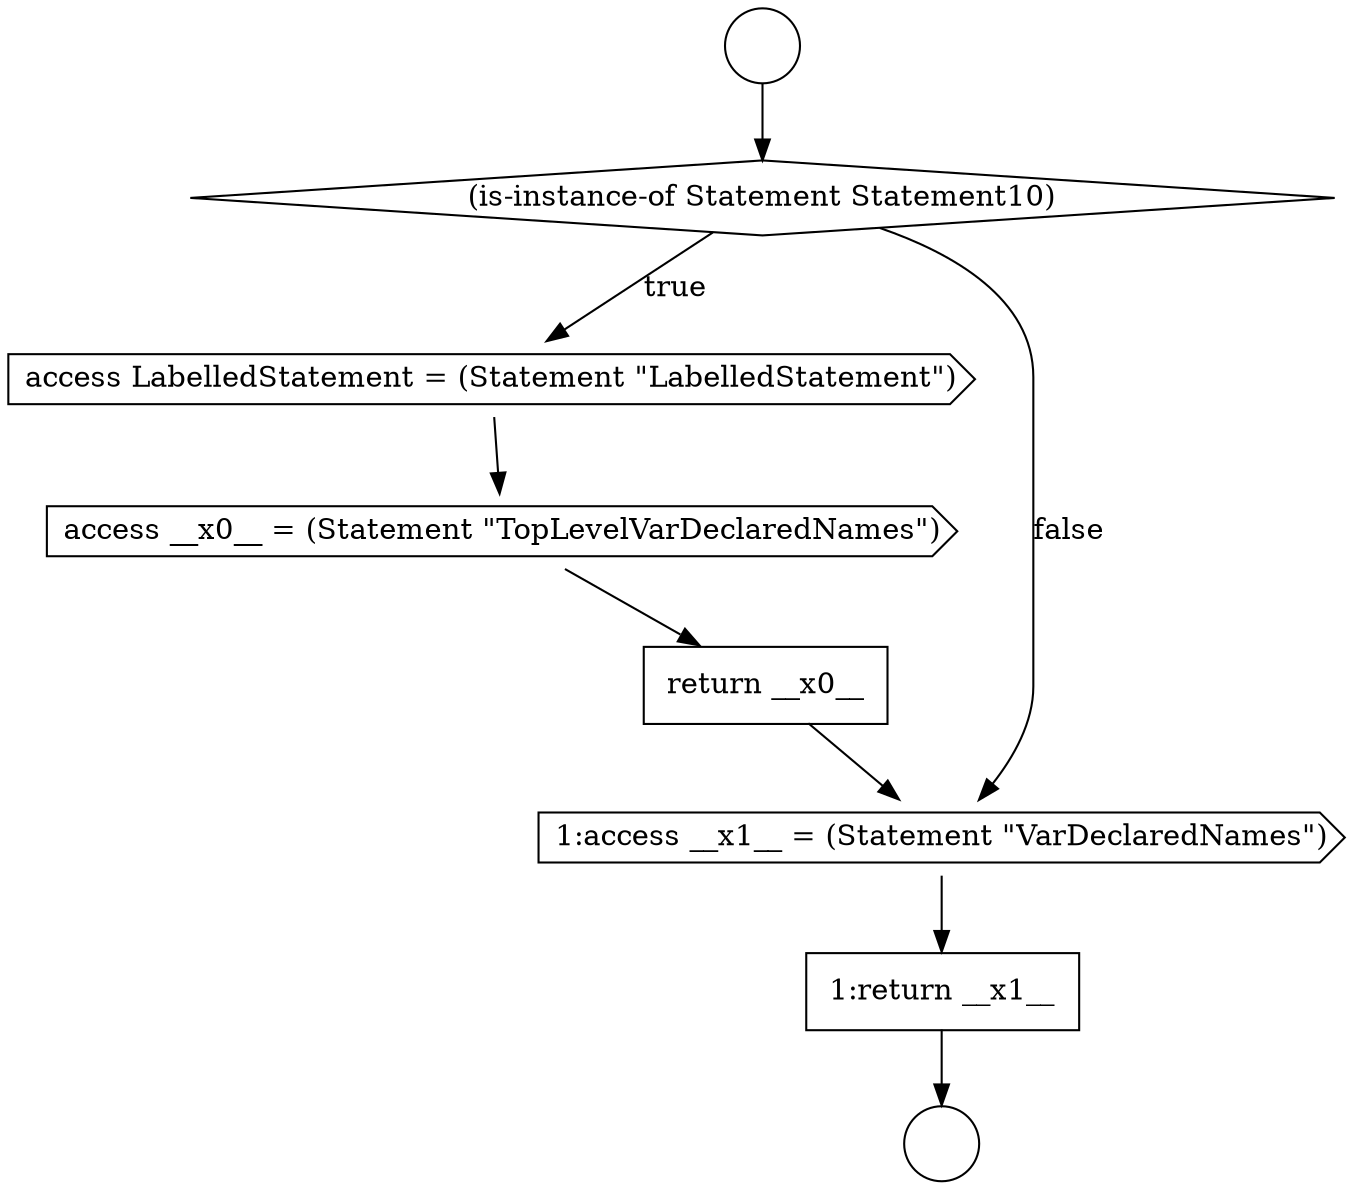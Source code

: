 digraph {
  node7294 [shape=none, margin=0, label=<<font color="black">
    <table border="0" cellborder="1" cellspacing="0" cellpadding="10">
      <tr><td align="left">1:return __x1__</td></tr>
    </table>
  </font>> color="black" fillcolor="white" style=filled]
  node7290 [shape=cds, label=<<font color="black">access LabelledStatement = (Statement &quot;LabelledStatement&quot;)</font>> color="black" fillcolor="white" style=filled]
  node7293 [shape=cds, label=<<font color="black">1:access __x1__ = (Statement &quot;VarDeclaredNames&quot;)</font>> color="black" fillcolor="white" style=filled]
  node7289 [shape=diamond, label=<<font color="black">(is-instance-of Statement Statement10)</font>> color="black" fillcolor="white" style=filled]
  node7287 [shape=circle label=" " color="black" fillcolor="white" style=filled]
  node7292 [shape=none, margin=0, label=<<font color="black">
    <table border="0" cellborder="1" cellspacing="0" cellpadding="10">
      <tr><td align="left">return __x0__</td></tr>
    </table>
  </font>> color="black" fillcolor="white" style=filled]
  node7288 [shape=circle label=" " color="black" fillcolor="white" style=filled]
  node7291 [shape=cds, label=<<font color="black">access __x0__ = (Statement &quot;TopLevelVarDeclaredNames&quot;)</font>> color="black" fillcolor="white" style=filled]
  node7290 -> node7291 [ color="black"]
  node7294 -> node7288 [ color="black"]
  node7292 -> node7293 [ color="black"]
  node7287 -> node7289 [ color="black"]
  node7293 -> node7294 [ color="black"]
  node7289 -> node7290 [label=<<font color="black">true</font>> color="black"]
  node7289 -> node7293 [label=<<font color="black">false</font>> color="black"]
  node7291 -> node7292 [ color="black"]
}
